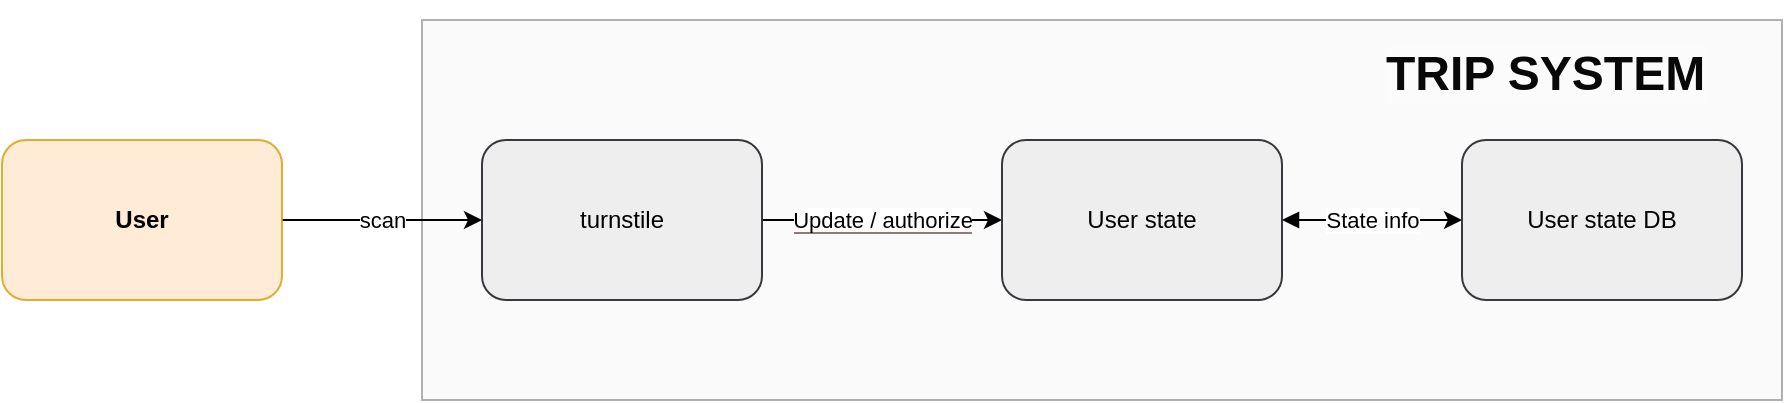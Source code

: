 <mxfile>
    <diagram id="ZQF833xw1EoGUe7-4v3m" name="Page-1">
        <mxGraphModel dx="1721" dy="-223" grid="1" gridSize="10" guides="1" tooltips="1" connect="1" arrows="1" fold="1" page="1" pageScale="1" pageWidth="850" pageHeight="1100" math="0" shadow="0">
            <root>
                <mxCell id="0"/>
                <mxCell id="1" parent="0"/>
                <mxCell id="398" value="" style="whiteSpace=wrap;html=1;shadow=0;glass=0;sketch=0;opacity=50;fillColor=#f5f5f5;strokeColor=#666666;fontColor=#333333;" parent="1" vertex="1">
                    <mxGeometry x="420" y="1270" width="680" height="190" as="geometry"/>
                </mxCell>
                <mxCell id="382" value="&lt;span style=&quot;background-color: rgb(255, 255, 255);&quot;&gt;Update / authorize&lt;/span&gt;" style="edgeStyle=orthogonalEdgeStyle;html=1;labelBackgroundColor=#907a7a;strokeColor=#000000;fontColor=#000000;startArrow=none;startFill=0;entryX=0;entryY=0.5;entryDx=0;entryDy=0;exitX=1;exitY=0.5;exitDx=0;exitDy=0;" parent="1" source="383" target="387" edge="1">
                    <mxGeometry relative="1" as="geometry">
                        <mxPoint x="400" y="1340" as="targetPoint"/>
                        <mxPoint x="490" y="1370" as="sourcePoint"/>
                    </mxGeometry>
                </mxCell>
                <mxCell id="383" value="turnstile" style="rounded=1;whiteSpace=wrap;html=1;fillColor=#eeeeee;strokeColor=#36393d;" parent="1" vertex="1">
                    <mxGeometry x="450" y="1330" width="140" height="80" as="geometry"/>
                </mxCell>
                <mxCell id="396" value="scan" style="edgeStyle=orthogonalEdgeStyle;html=1;exitX=1;exitY=0.5;exitDx=0;exitDy=0;entryX=0;entryY=0.5;entryDx=0;entryDy=0;labelBackgroundColor=#FFFFFF;startArrow=none;startFill=0;" parent="1" source="385" target="383" edge="1">
                    <mxGeometry relative="1" as="geometry"/>
                </mxCell>
                <mxCell id="385" value="&lt;b&gt;User&lt;/b&gt;" style="rounded=1;whiteSpace=wrap;html=1;fillColor=#ffe6cc;strokeColor=#d79b00;opacity=80;" parent="1" vertex="1">
                    <mxGeometry x="210" y="1330" width="140" height="80" as="geometry"/>
                </mxCell>
                <mxCell id="393" value="State info" style="edgeStyle=orthogonalEdgeStyle;html=1;exitX=1;exitY=0.5;exitDx=0;exitDy=0;entryX=0;entryY=0.5;entryDx=0;entryDy=0;startArrow=block;startFill=1;" parent="1" source="387" target="392" edge="1">
                    <mxGeometry relative="1" as="geometry"/>
                </mxCell>
                <mxCell id="387" value="User state" style="rounded=1;whiteSpace=wrap;html=1;fillColor=#eeeeee;strokeColor=#36393d;" parent="1" vertex="1">
                    <mxGeometry x="710" y="1330" width="140" height="80" as="geometry"/>
                </mxCell>
                <mxCell id="391" value="&lt;h1 style=&quot;border-color: var(--border-color); color: rgb(0, 0, 0); font-family: Helvetica; font-style: normal; font-variant-ligatures: normal; font-variant-caps: normal; letter-spacing: normal; orphans: 2; text-align: center; text-indent: 0px; text-transform: none; widows: 2; word-spacing: 0px; -webkit-text-stroke-width: 0px; background-color: rgb(251, 251, 251); text-decoration-thickness: initial; text-decoration-style: initial; text-decoration-color: initial;&quot;&gt;&lt;b style=&quot;border-color: var(--border-color);&quot;&gt;&lt;font style=&quot;border-color: var(--border-color);&quot; color=&quot;#080808&quot;&gt;TRIP SYSTEM&lt;/font&gt;&lt;/b&gt;&lt;/h1&gt;" style="text;whiteSpace=wrap;html=1;fontColor=#000000;" parent="1" vertex="1">
                    <mxGeometry x="900" y="1260" width="190" height="80" as="geometry"/>
                </mxCell>
                <mxCell id="392" value="User state DB" style="rounded=1;whiteSpace=wrap;html=1;fillColor=#eeeeee;strokeColor=#36393d;" parent="1" vertex="1">
                    <mxGeometry x="940" y="1330" width="140" height="80" as="geometry"/>
                </mxCell>
            </root>
        </mxGraphModel>
    </diagram>
</mxfile>